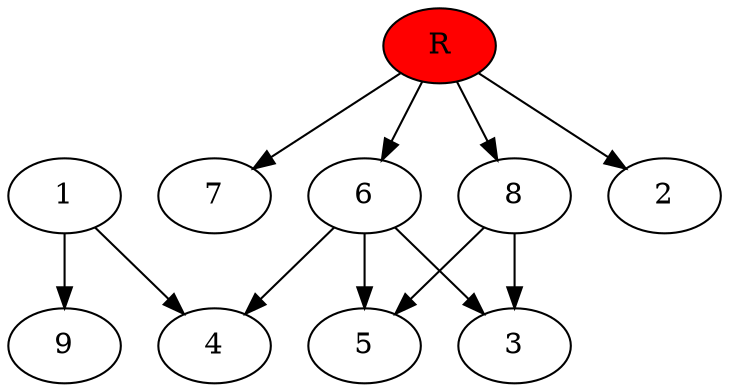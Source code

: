 digraph prb40157 {
	1
	2
	3
	4
	5
	6
	7
	8
	R [fillcolor="#ff0000" style=filled]
	1 -> 4
	1 -> 9
	6 -> 3
	6 -> 4
	6 -> 5
	8 -> 3
	8 -> 5
	R -> 2
	R -> 6
	R -> 7
	R -> 8
}
